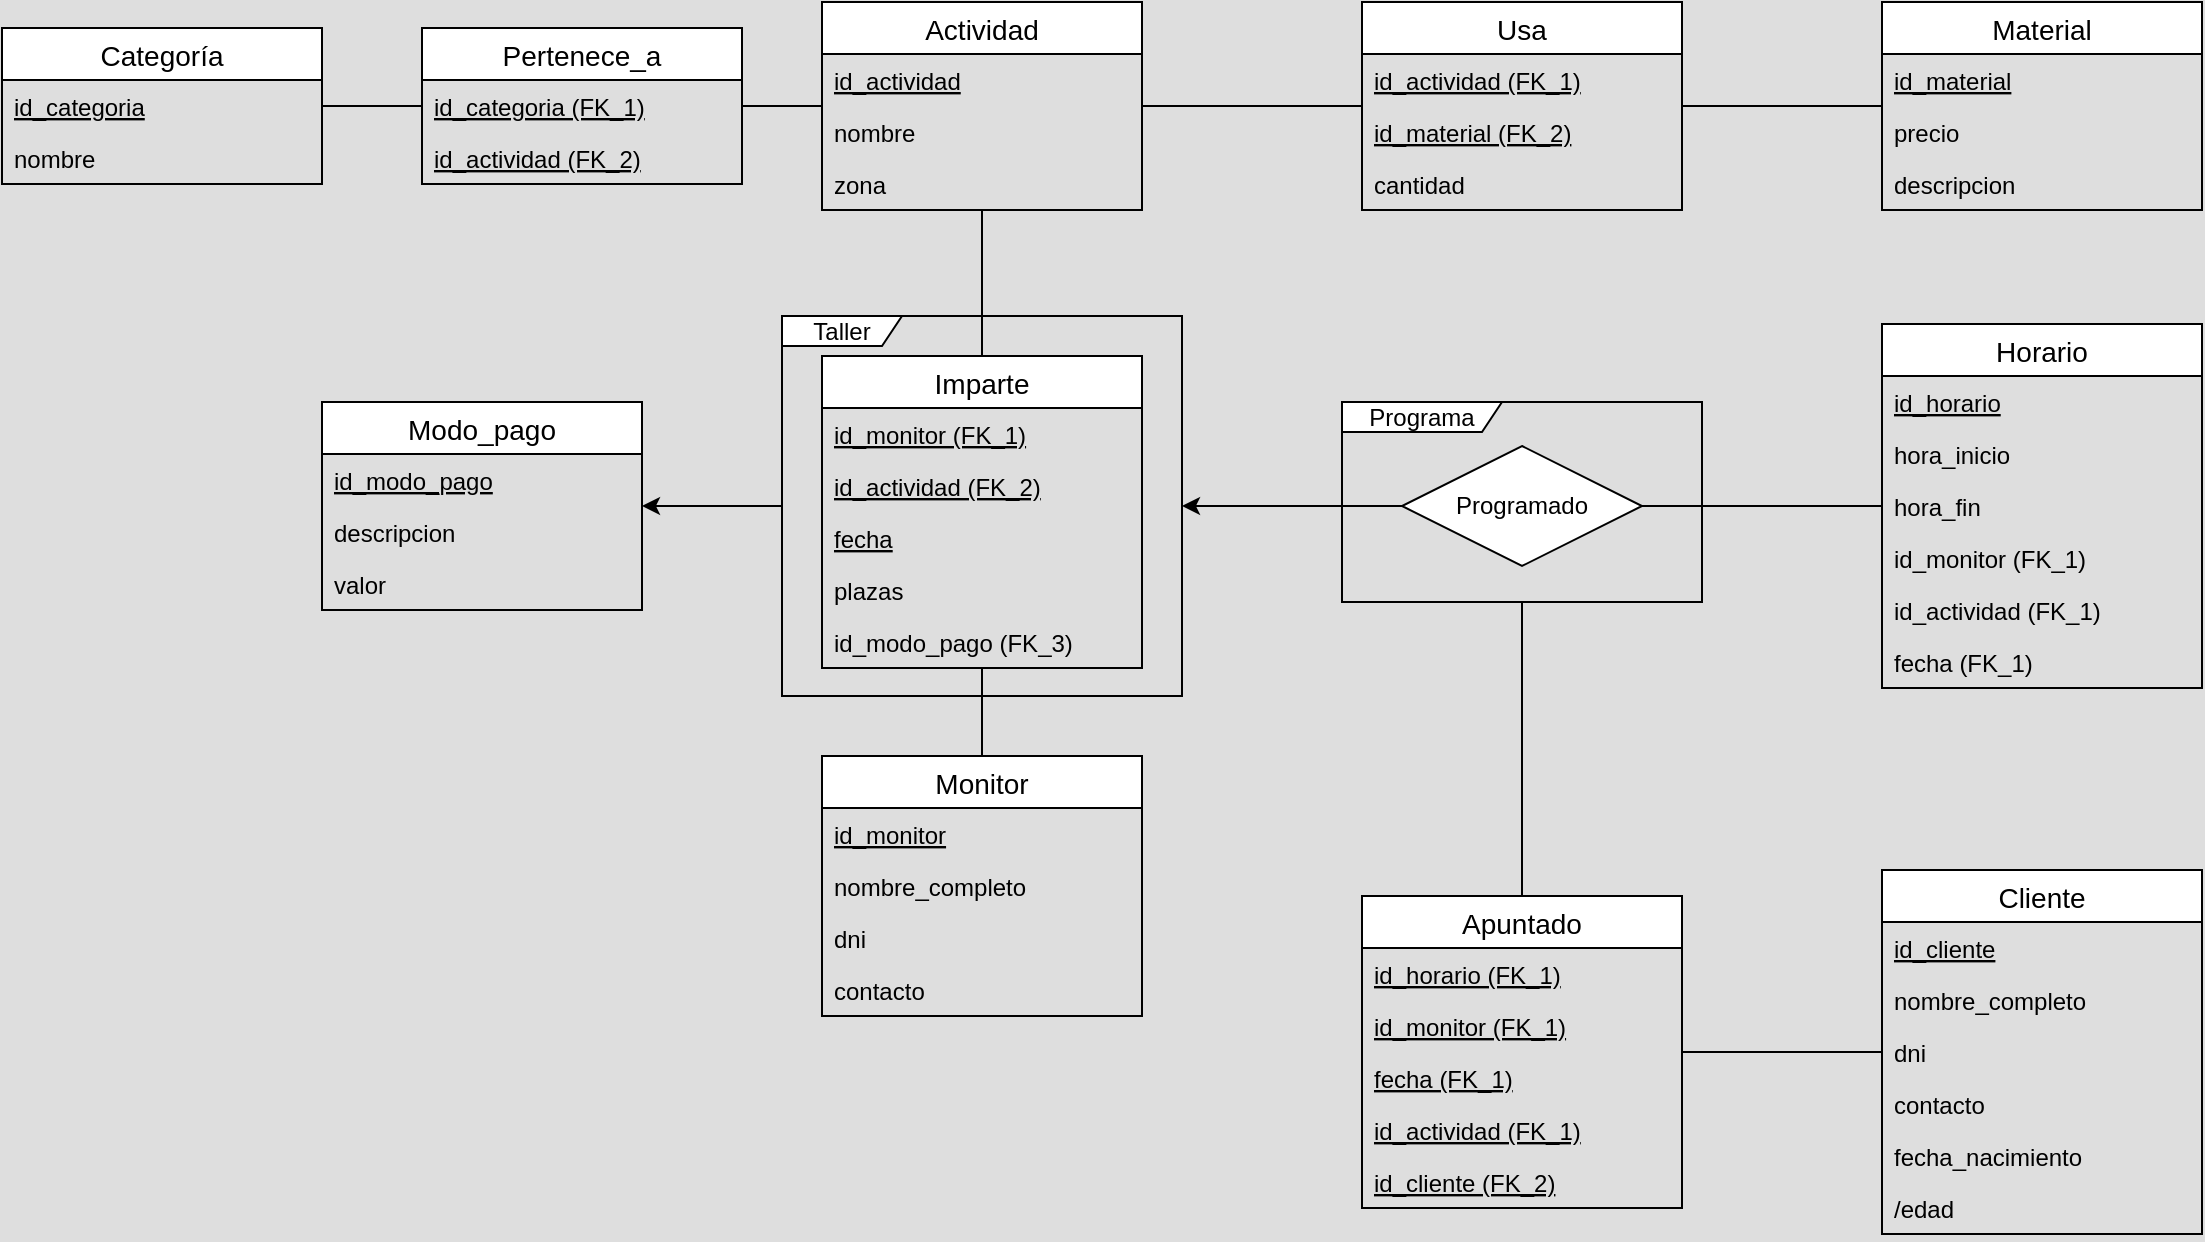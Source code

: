 <mxfile version="13.0.1" type="device"><diagram id="tX625Il0YWmtK7ISpHqI" name="Page-1"><mxGraphModel dx="1278" dy="960" grid="1" gridSize="10" guides="1" tooltips="1" connect="1" arrows="1" fold="1" page="1" pageScale="1" pageWidth="1169" pageHeight="827" background="#DEDEDE" math="0" shadow="0"><root><mxCell id="0"/><mxCell id="1" parent="0"/><mxCell id="6Z5-7HSRxszohHf6fz1V-97" style="edgeStyle=orthogonalEdgeStyle;rounded=0;orthogonalLoop=1;jettySize=auto;html=1;startArrow=none;startFill=0;endArrow=none;endFill=0;" parent="1" source="lGZbz-j92Valycv_4Ji7-32" target="lGZbz-j92Valycv_4Ji7-36" edge="1"><mxGeometry relative="1" as="geometry"><mxPoint x="475" y="155" as="sourcePoint"/><mxPoint x="400" y="155" as="targetPoint"/></mxGeometry></mxCell><mxCell id="6Z5-7HSRxszohHf6fz1V-47" style="edgeStyle=orthogonalEdgeStyle;rounded=0;orthogonalLoop=1;jettySize=auto;html=1;endArrow=none;endFill=0;" parent="1" source="lGZbz-j92Valycv_4Ji7-41" target="lGZbz-j92Valycv_4Ji7-32" edge="1"><mxGeometry relative="1" as="geometry"><mxPoint x="525" y="300" as="sourcePoint"/><mxPoint x="525" y="175" as="targetPoint"/></mxGeometry></mxCell><mxCell id="6Z5-7HSRxszohHf6fz1V-48" style="edgeStyle=orthogonalEdgeStyle;rounded=0;orthogonalLoop=1;jettySize=auto;html=1;endArrow=none;endFill=0;" parent="1" source="lGZbz-j92Valycv_4Ji7-41" target="lGZbz-j92Valycv_4Ji7-27" edge="1"><mxGeometry relative="1" as="geometry"><mxPoint x="525" y="360" as="sourcePoint"/><mxPoint x="525" y="460" as="targetPoint"/></mxGeometry></mxCell><mxCell id="6Z5-7HSRxszohHf6fz1V-46" style="edgeStyle=orthogonalEdgeStyle;rounded=0;orthogonalLoop=1;jettySize=auto;html=1;endArrow=none;endFill=0;" parent="1" source="1VGagLuZPn4P4xrybSvI-1" target="lGZbz-j92Valycv_4Ji7-7" edge="1"><mxGeometry relative="1" as="geometry"><mxPoint x="895" y="155" as="targetPoint"/><mxPoint x="775" y="155" as="sourcePoint"/></mxGeometry></mxCell><mxCell id="6Z5-7HSRxszohHf6fz1V-49" style="edgeStyle=orthogonalEdgeStyle;rounded=0;orthogonalLoop=1;jettySize=auto;html=1;endArrow=none;endFill=0;" parent="1" source="1VGagLuZPn4P4xrybSvI-1" target="lGZbz-j92Valycv_4Ji7-32" edge="1"><mxGeometry relative="1" as="geometry"><mxPoint x="575" y="155" as="targetPoint"/><mxPoint x="655" y="155" as="sourcePoint"/></mxGeometry></mxCell><mxCell id="6Z5-7HSRxszohHf6fz1V-61" style="edgeStyle=orthogonalEdgeStyle;rounded=0;orthogonalLoop=1;jettySize=auto;html=1;endArrow=none;endFill=0;startArrow=classic;startFill=1;" parent="1" source="lGZbz-j92Valycv_4Ji7-16" target="6Z5-7HSRxszohHf6fz1V-54" edge="1"><mxGeometry relative="1" as="geometry"><mxPoint x="95" y="330" as="sourcePoint"/></mxGeometry></mxCell><mxCell id="6Z5-7HSRxszohHf6fz1V-54" value="Taller" style="shape=umlFrame;whiteSpace=wrap;html=1;width=60;height=15;" parent="1" vertex="1"><mxGeometry x="425" y="260" width="200" height="190" as="geometry"/></mxCell><mxCell id="6Z5-7HSRxszohHf6fz1V-69" style="edgeStyle=orthogonalEdgeStyle;rounded=0;orthogonalLoop=1;jettySize=auto;html=1;startArrow=none;startFill=0;endArrow=none;endFill=0;" parent="1" source="lGZbz-j92Valycv_4Ji7-61" target="lGZbz-j92Valycv_4Ji7-20" edge="1"><mxGeometry relative="1" as="geometry"><mxPoint x="-75.0" y="590" as="targetPoint"/></mxGeometry></mxCell><mxCell id="6Z5-7HSRxszohHf6fz1V-149" style="edgeStyle=orthogonalEdgeStyle;rounded=0;orthogonalLoop=1;jettySize=auto;html=1;startArrow=none;startFill=0;endArrow=none;endFill=0;" parent="1" source="lGZbz-j92Valycv_4Ji7-61" target="6Z5-7HSRxszohHf6fz1V-140" edge="1"><mxGeometry relative="1" as="geometry"/></mxCell><mxCell id="6Z5-7HSRxszohHf6fz1V-98" style="edgeStyle=orthogonalEdgeStyle;rounded=0;orthogonalLoop=1;jettySize=auto;html=1;startArrow=none;startFill=0;endArrow=none;endFill=0;entryX=1;entryY=0.5;entryDx=0;entryDy=0;" parent="1" source="lGZbz-j92Valycv_4Ji7-36" target="lGZbz-j92Valycv_4Ji7-4" edge="1"><mxGeometry relative="1" as="geometry"><mxPoint x="280" y="155" as="sourcePoint"/><mxPoint x="195" y="155" as="targetPoint"/></mxGeometry></mxCell><mxCell id="6Z5-7HSRxszohHf6fz1V-123" style="edgeStyle=orthogonalEdgeStyle;rounded=0;orthogonalLoop=1;jettySize=auto;html=1;startArrow=none;startFill=0;endArrow=none;endFill=0;" parent="1" source="6Z5-7HSRxszohHf6fz1V-121" target="lGZbz-j92Valycv_4Ji7-12" edge="1"><mxGeometry relative="1" as="geometry"><mxPoint x="1005" y="355" as="targetPoint"/></mxGeometry></mxCell><mxCell id="6Z5-7HSRxszohHf6fz1V-148" style="edgeStyle=orthogonalEdgeStyle;rounded=0;orthogonalLoop=1;jettySize=auto;html=1;startArrow=none;startFill=0;endArrow=classic;endFill=1;" parent="1" source="6Z5-7HSRxszohHf6fz1V-121" target="6Z5-7HSRxszohHf6fz1V-54" edge="1"><mxGeometry relative="1" as="geometry"/></mxCell><mxCell id="6Z5-7HSRxszohHf6fz1V-121" value="Programado" style="shape=rhombus;perimeter=rhombusPerimeter;whiteSpace=wrap;html=1;align=center;" parent="1" vertex="1"><mxGeometry x="735" y="325" width="120" height="60" as="geometry"/></mxCell><mxCell id="6Z5-7HSRxszohHf6fz1V-140" value="Programa" style="shape=umlFrame;whiteSpace=wrap;html=1;width=80;height=15;" parent="1" vertex="1"><mxGeometry x="705" y="303" width="180" height="100" as="geometry"/></mxCell><mxCell id="lGZbz-j92Valycv_4Ji7-36" value="Pertenece_a" style="swimlane;fontStyle=0;childLayout=stackLayout;horizontal=1;startSize=26;horizontalStack=0;resizeParent=1;resizeParentMax=0;resizeLast=0;collapsible=1;marginBottom=0;align=center;fontSize=14;" parent="1" vertex="1"><mxGeometry x="245" y="116" width="160" height="78" as="geometry"/></mxCell><mxCell id="lGZbz-j92Valycv_4Ji7-37" value="id_categoria (FK_1)" style="text;strokeColor=none;fillColor=none;spacingLeft=4;spacingRight=4;overflow=hidden;rotatable=0;points=[[0,0.5],[1,0.5]];portConstraint=eastwest;fontSize=12;fontStyle=4" parent="lGZbz-j92Valycv_4Ji7-36" vertex="1"><mxGeometry y="26" width="160" height="26" as="geometry"/></mxCell><mxCell id="lGZbz-j92Valycv_4Ji7-38" value="id_actividad (FK_2)" style="text;strokeColor=none;fillColor=none;spacingLeft=4;spacingRight=4;overflow=hidden;rotatable=0;points=[[0,0.5],[1,0.5]];portConstraint=eastwest;fontSize=12;fontStyle=4" parent="lGZbz-j92Valycv_4Ji7-36" vertex="1"><mxGeometry y="52" width="160" height="26" as="geometry"/></mxCell><mxCell id="lGZbz-j92Valycv_4Ji7-3" value="Categoría" style="swimlane;fontStyle=0;childLayout=stackLayout;horizontal=1;startSize=26;horizontalStack=0;resizeParent=1;resizeParentMax=0;resizeLast=0;collapsible=1;marginBottom=0;align=center;fontSize=14;" parent="1" vertex="1"><mxGeometry x="35" y="116" width="160" height="78" as="geometry"/></mxCell><mxCell id="lGZbz-j92Valycv_4Ji7-4" value="id_categoria" style="text;strokeColor=none;fillColor=none;spacingLeft=4;spacingRight=4;overflow=hidden;rotatable=0;points=[[0,0.5],[1,0.5]];portConstraint=eastwest;fontSize=12;fontStyle=4" parent="lGZbz-j92Valycv_4Ji7-3" vertex="1"><mxGeometry y="26" width="160" height="26" as="geometry"/></mxCell><mxCell id="lGZbz-j92Valycv_4Ji7-5" value="nombre" style="text;strokeColor=none;fillColor=none;spacingLeft=4;spacingRight=4;overflow=hidden;rotatable=0;points=[[0,0.5],[1,0.5]];portConstraint=eastwest;fontSize=12;" parent="lGZbz-j92Valycv_4Ji7-3" vertex="1"><mxGeometry y="52" width="160" height="26" as="geometry"/></mxCell><mxCell id="lGZbz-j92Valycv_4Ji7-27" value="Monitor" style="swimlane;fontStyle=0;childLayout=stackLayout;horizontal=1;startSize=26;horizontalStack=0;resizeParent=1;resizeParentMax=0;resizeLast=0;collapsible=1;marginBottom=0;align=center;fontSize=14;" parent="1" vertex="1"><mxGeometry x="445" y="480" width="160" height="130" as="geometry"/></mxCell><mxCell id="lGZbz-j92Valycv_4Ji7-28" value="id_monitor" style="text;strokeColor=none;fillColor=none;spacingLeft=4;spacingRight=4;overflow=hidden;rotatable=0;points=[[0,0.5],[1,0.5]];portConstraint=eastwest;fontSize=12;fontStyle=4" parent="lGZbz-j92Valycv_4Ji7-27" vertex="1"><mxGeometry y="26" width="160" height="26" as="geometry"/></mxCell><mxCell id="lGZbz-j92Valycv_4Ji7-29" value="nombre_completo" style="text;strokeColor=none;fillColor=none;spacingLeft=4;spacingRight=4;overflow=hidden;rotatable=0;points=[[0,0.5],[1,0.5]];portConstraint=eastwest;fontSize=12;" parent="lGZbz-j92Valycv_4Ji7-27" vertex="1"><mxGeometry y="52" width="160" height="26" as="geometry"/></mxCell><mxCell id="lGZbz-j92Valycv_4Ji7-30" value="dni" style="text;strokeColor=none;fillColor=none;spacingLeft=4;spacingRight=4;overflow=hidden;rotatable=0;points=[[0,0.5],[1,0.5]];portConstraint=eastwest;fontSize=12;" parent="lGZbz-j92Valycv_4Ji7-27" vertex="1"><mxGeometry y="78" width="160" height="26" as="geometry"/></mxCell><mxCell id="lGZbz-j92Valycv_4Ji7-31" value="contacto" style="text;strokeColor=none;fillColor=none;spacingLeft=4;spacingRight=4;overflow=hidden;rotatable=0;points=[[0,0.5],[1,0.5]];portConstraint=eastwest;fontSize=12;" parent="lGZbz-j92Valycv_4Ji7-27" vertex="1"><mxGeometry y="104" width="160" height="26" as="geometry"/></mxCell><mxCell id="lGZbz-j92Valycv_4Ji7-32" value="Actividad" style="swimlane;fontStyle=0;childLayout=stackLayout;horizontal=1;startSize=26;horizontalStack=0;resizeParent=1;resizeParentMax=0;resizeLast=0;collapsible=1;marginBottom=0;align=center;fontSize=14;" parent="1" vertex="1"><mxGeometry x="445" y="103" width="160" height="104" as="geometry"/></mxCell><mxCell id="lGZbz-j92Valycv_4Ji7-33" value="id_actividad" style="text;strokeColor=none;fillColor=none;spacingLeft=4;spacingRight=4;overflow=hidden;rotatable=0;points=[[0,0.5],[1,0.5]];portConstraint=eastwest;fontSize=12;fontStyle=4" parent="lGZbz-j92Valycv_4Ji7-32" vertex="1"><mxGeometry y="26" width="160" height="26" as="geometry"/></mxCell><mxCell id="lGZbz-j92Valycv_4Ji7-34" value="nombre" style="text;strokeColor=none;fillColor=none;spacingLeft=4;spacingRight=4;overflow=hidden;rotatable=0;points=[[0,0.5],[1,0.5]];portConstraint=eastwest;fontSize=12;" parent="lGZbz-j92Valycv_4Ji7-32" vertex="1"><mxGeometry y="52" width="160" height="26" as="geometry"/></mxCell><mxCell id="lGZbz-j92Valycv_4Ji7-35" value="zona" style="text;strokeColor=none;fillColor=none;spacingLeft=4;spacingRight=4;overflow=hidden;rotatable=0;points=[[0,0.5],[1,0.5]];portConstraint=eastwest;fontSize=12;" parent="lGZbz-j92Valycv_4Ji7-32" vertex="1"><mxGeometry y="78" width="160" height="26" as="geometry"/></mxCell><mxCell id="lGZbz-j92Valycv_4Ji7-16" value="Modo_pago" style="swimlane;fontStyle=0;childLayout=stackLayout;horizontal=1;startSize=26;horizontalStack=0;resizeParent=1;resizeParentMax=0;resizeLast=0;collapsible=1;marginBottom=0;align=center;fontSize=14;" parent="1" vertex="1"><mxGeometry x="195" y="303" width="160" height="104" as="geometry"/></mxCell><mxCell id="lGZbz-j92Valycv_4Ji7-17" value="id_modo_pago" style="text;strokeColor=none;fillColor=none;spacingLeft=4;spacingRight=4;overflow=hidden;rotatable=0;points=[[0,0.5],[1,0.5]];portConstraint=eastwest;fontSize=12;fontStyle=4" parent="lGZbz-j92Valycv_4Ji7-16" vertex="1"><mxGeometry y="26" width="160" height="26" as="geometry"/></mxCell><mxCell id="lGZbz-j92Valycv_4Ji7-18" value="descripcion" style="text;strokeColor=none;fillColor=none;spacingLeft=4;spacingRight=4;overflow=hidden;rotatable=0;points=[[0,0.5],[1,0.5]];portConstraint=eastwest;fontSize=12;" parent="lGZbz-j92Valycv_4Ji7-16" vertex="1"><mxGeometry y="52" width="160" height="26" as="geometry"/></mxCell><mxCell id="lGZbz-j92Valycv_4Ji7-19" value="valor" style="text;strokeColor=none;fillColor=none;spacingLeft=4;spacingRight=4;overflow=hidden;rotatable=0;points=[[0,0.5],[1,0.5]];portConstraint=eastwest;fontSize=12;" parent="lGZbz-j92Valycv_4Ji7-16" vertex="1"><mxGeometry y="78" width="160" height="26" as="geometry"/></mxCell><mxCell id="lGZbz-j92Valycv_4Ji7-12" value="Horario" style="swimlane;fontStyle=0;childLayout=stackLayout;horizontal=1;startSize=26;horizontalStack=0;resizeParent=1;resizeParentMax=0;resizeLast=0;collapsible=1;marginBottom=0;align=center;fontSize=14;" parent="1" vertex="1"><mxGeometry x="975" y="264" width="160" height="182" as="geometry"/></mxCell><mxCell id="lGZbz-j92Valycv_4Ji7-13" value="id_horario" style="text;strokeColor=none;fillColor=none;spacingLeft=4;spacingRight=4;overflow=hidden;rotatable=0;points=[[0,0.5],[1,0.5]];portConstraint=eastwest;fontSize=12;fontStyle=4" parent="lGZbz-j92Valycv_4Ji7-12" vertex="1"><mxGeometry y="26" width="160" height="26" as="geometry"/></mxCell><mxCell id="lGZbz-j92Valycv_4Ji7-14" value="hora_inicio" style="text;strokeColor=none;fillColor=none;spacingLeft=4;spacingRight=4;overflow=hidden;rotatable=0;points=[[0,0.5],[1,0.5]];portConstraint=eastwest;fontSize=12;" parent="lGZbz-j92Valycv_4Ji7-12" vertex="1"><mxGeometry y="52" width="160" height="26" as="geometry"/></mxCell><mxCell id="lGZbz-j92Valycv_4Ji7-58" value="hora_fin" style="text;strokeColor=none;fillColor=none;spacingLeft=4;spacingRight=4;overflow=hidden;rotatable=0;points=[[0,0.5],[1,0.5]];portConstraint=eastwest;fontSize=12;" parent="lGZbz-j92Valycv_4Ji7-12" vertex="1"><mxGeometry y="78" width="160" height="26" as="geometry"/></mxCell><mxCell id="lGZbz-j92Valycv_4Ji7-59" value="id_monitor (FK_1)" style="text;strokeColor=none;fillColor=none;spacingLeft=4;spacingRight=4;overflow=hidden;rotatable=0;points=[[0,0.5],[1,0.5]];portConstraint=eastwest;fontSize=12;" parent="lGZbz-j92Valycv_4Ji7-12" vertex="1"><mxGeometry y="104" width="160" height="26" as="geometry"/></mxCell><mxCell id="lGZbz-j92Valycv_4Ji7-60" value="id_actividad (FK_1)" style="text;strokeColor=none;fillColor=none;spacingLeft=4;spacingRight=4;overflow=hidden;rotatable=0;points=[[0,0.5],[1,0.5]];portConstraint=eastwest;fontSize=12;" parent="lGZbz-j92Valycv_4Ji7-12" vertex="1"><mxGeometry y="130" width="160" height="26" as="geometry"/></mxCell><mxCell id="lGZbz-j92Valycv_4Ji7-15" value="fecha (FK_1)" style="text;strokeColor=none;fillColor=none;spacingLeft=4;spacingRight=4;overflow=hidden;rotatable=0;points=[[0,0.5],[1,0.5]];portConstraint=eastwest;fontSize=12;" parent="lGZbz-j92Valycv_4Ji7-12" vertex="1"><mxGeometry y="156" width="160" height="26" as="geometry"/></mxCell><mxCell id="lGZbz-j92Valycv_4Ji7-61" value="Apuntado" style="swimlane;fontStyle=0;childLayout=stackLayout;horizontal=1;startSize=26;horizontalStack=0;resizeParent=1;resizeParentMax=0;resizeLast=0;collapsible=1;marginBottom=0;align=center;fontSize=14;" parent="1" vertex="1"><mxGeometry x="715" y="550" width="160" height="156" as="geometry"/></mxCell><mxCell id="lGZbz-j92Valycv_4Ji7-70" value="id_horario (FK_1)" style="text;strokeColor=none;fillColor=none;spacingLeft=4;spacingRight=4;overflow=hidden;rotatable=0;points=[[0,0.5],[1,0.5]];portConstraint=eastwest;fontSize=12;fontStyle=4" parent="lGZbz-j92Valycv_4Ji7-61" vertex="1"><mxGeometry y="26" width="160" height="26" as="geometry"/></mxCell><mxCell id="lGZbz-j92Valycv_4Ji7-71" value="id_monitor (FK_1)" style="text;strokeColor=none;fillColor=none;spacingLeft=4;spacingRight=4;overflow=hidden;rotatable=0;points=[[0,0.5],[1,0.5]];portConstraint=eastwest;fontSize=12;fontStyle=4" parent="lGZbz-j92Valycv_4Ji7-61" vertex="1"><mxGeometry y="52" width="160" height="26" as="geometry"/></mxCell><mxCell id="lGZbz-j92Valycv_4Ji7-73" value="fecha (FK_1)" style="text;strokeColor=none;fillColor=none;spacingLeft=4;spacingRight=4;overflow=hidden;rotatable=0;points=[[0,0.5],[1,0.5]];portConstraint=eastwest;fontSize=12;fontStyle=4" parent="lGZbz-j92Valycv_4Ji7-61" vertex="1"><mxGeometry y="78" width="160" height="26" as="geometry"/></mxCell><mxCell id="lGZbz-j92Valycv_4Ji7-72" value="id_actividad (FK_1)" style="text;strokeColor=none;fillColor=none;spacingLeft=4;spacingRight=4;overflow=hidden;rotatable=0;points=[[0,0.5],[1,0.5]];portConstraint=eastwest;fontSize=12;fontStyle=4" parent="lGZbz-j92Valycv_4Ji7-61" vertex="1"><mxGeometry y="104" width="160" height="26" as="geometry"/></mxCell><mxCell id="lGZbz-j92Valycv_4Ji7-62" value="id_cliente (FK_2)" style="text;strokeColor=none;fillColor=none;spacingLeft=4;spacingRight=4;overflow=hidden;rotatable=0;points=[[0,0.5],[1,0.5]];portConstraint=eastwest;fontSize=12;fontStyle=4" parent="lGZbz-j92Valycv_4Ji7-61" vertex="1"><mxGeometry y="130" width="160" height="26" as="geometry"/></mxCell><mxCell id="lGZbz-j92Valycv_4Ji7-20" value="Cliente" style="swimlane;fontStyle=0;childLayout=stackLayout;horizontal=1;startSize=26;horizontalStack=0;resizeParent=1;resizeParentMax=0;resizeLast=0;collapsible=1;marginBottom=0;align=center;fontSize=14;" parent="1" vertex="1"><mxGeometry x="975" y="537" width="160" height="182" as="geometry"/></mxCell><mxCell id="lGZbz-j92Valycv_4Ji7-21" value="id_cliente" style="text;strokeColor=none;fillColor=none;spacingLeft=4;spacingRight=4;overflow=hidden;rotatable=0;points=[[0,0.5],[1,0.5]];portConstraint=eastwest;fontSize=12;fontStyle=4" parent="lGZbz-j92Valycv_4Ji7-20" vertex="1"><mxGeometry y="26" width="160" height="26" as="geometry"/></mxCell><mxCell id="lGZbz-j92Valycv_4Ji7-22" value="nombre_completo" style="text;strokeColor=none;fillColor=none;spacingLeft=4;spacingRight=4;overflow=hidden;rotatable=0;points=[[0,0.5],[1,0.5]];portConstraint=eastwest;fontSize=12;" parent="lGZbz-j92Valycv_4Ji7-20" vertex="1"><mxGeometry y="52" width="160" height="26" as="geometry"/></mxCell><mxCell id="lGZbz-j92Valycv_4Ji7-23" value="dni" style="text;strokeColor=none;fillColor=none;spacingLeft=4;spacingRight=4;overflow=hidden;rotatable=0;points=[[0,0.5],[1,0.5]];portConstraint=eastwest;fontSize=12;" parent="lGZbz-j92Valycv_4Ji7-20" vertex="1"><mxGeometry y="78" width="160" height="26" as="geometry"/></mxCell><mxCell id="lGZbz-j92Valycv_4Ji7-25" value="contacto" style="text;strokeColor=none;fillColor=none;spacingLeft=4;spacingRight=4;overflow=hidden;rotatable=0;points=[[0,0.5],[1,0.5]];portConstraint=eastwest;fontSize=12;" parent="lGZbz-j92Valycv_4Ji7-20" vertex="1"><mxGeometry y="104" width="160" height="26" as="geometry"/></mxCell><mxCell id="lGZbz-j92Valycv_4Ji7-26" value="fecha_nacimiento" style="text;strokeColor=none;fillColor=none;spacingLeft=4;spacingRight=4;overflow=hidden;rotatable=0;points=[[0,0.5],[1,0.5]];portConstraint=eastwest;fontSize=12;" parent="lGZbz-j92Valycv_4Ji7-20" vertex="1"><mxGeometry y="130" width="160" height="26" as="geometry"/></mxCell><mxCell id="lGZbz-j92Valycv_4Ji7-24" value="/edad" style="text;strokeColor=none;fillColor=none;spacingLeft=4;spacingRight=4;overflow=hidden;rotatable=0;points=[[0,0.5],[1,0.5]];portConstraint=eastwest;fontSize=12;" parent="lGZbz-j92Valycv_4Ji7-20" vertex="1"><mxGeometry y="156" width="160" height="26" as="geometry"/></mxCell><mxCell id="1VGagLuZPn4P4xrybSvI-1" value="Usa" style="swimlane;fontStyle=0;childLayout=stackLayout;horizontal=1;startSize=26;horizontalStack=0;resizeParent=1;resizeParentMax=0;resizeLast=0;collapsible=1;marginBottom=0;align=center;fontSize=14;" vertex="1" parent="1"><mxGeometry x="715" y="103" width="160" height="104" as="geometry"/></mxCell><mxCell id="1VGagLuZPn4P4xrybSvI-2" value="id_actividad (FK_1)" style="text;strokeColor=none;fillColor=none;spacingLeft=4;spacingRight=4;overflow=hidden;rotatable=0;points=[[0,0.5],[1,0.5]];portConstraint=eastwest;fontSize=12;fontStyle=4" vertex="1" parent="1VGagLuZPn4P4xrybSvI-1"><mxGeometry y="26" width="160" height="26" as="geometry"/></mxCell><mxCell id="1VGagLuZPn4P4xrybSvI-3" value="id_material (FK_2)" style="text;strokeColor=none;fillColor=none;spacingLeft=4;spacingRight=4;overflow=hidden;rotatable=0;points=[[0,0.5],[1,0.5]];portConstraint=eastwest;fontSize=12;fontStyle=4" vertex="1" parent="1VGagLuZPn4P4xrybSvI-1"><mxGeometry y="52" width="160" height="26" as="geometry"/></mxCell><mxCell id="lGZbz-j92Valycv_4Ji7-11" value="cantidad" style="text;strokeColor=none;fillColor=none;spacingLeft=4;spacingRight=4;overflow=hidden;rotatable=0;points=[[0,0.5],[1,0.5]];portConstraint=eastwest;fontSize=12;" parent="1VGagLuZPn4P4xrybSvI-1" vertex="1"><mxGeometry y="78" width="160" height="26" as="geometry"/></mxCell><mxCell id="lGZbz-j92Valycv_4Ji7-7" value="Material" style="swimlane;fontStyle=0;childLayout=stackLayout;horizontal=1;startSize=26;horizontalStack=0;resizeParent=1;resizeParentMax=0;resizeLast=0;collapsible=1;marginBottom=0;align=center;fontSize=14;" parent="1" vertex="1"><mxGeometry x="975" y="103" width="160" height="104" as="geometry"/></mxCell><mxCell id="lGZbz-j92Valycv_4Ji7-8" value="id_material" style="text;strokeColor=none;fillColor=none;spacingLeft=4;spacingRight=4;overflow=hidden;rotatable=0;points=[[0,0.5],[1,0.5]];portConstraint=eastwest;fontSize=12;fontStyle=4" parent="lGZbz-j92Valycv_4Ji7-7" vertex="1"><mxGeometry y="26" width="160" height="26" as="geometry"/></mxCell><mxCell id="lGZbz-j92Valycv_4Ji7-9" value="precio" style="text;strokeColor=none;fillColor=none;spacingLeft=4;spacingRight=4;overflow=hidden;rotatable=0;points=[[0,0.5],[1,0.5]];portConstraint=eastwest;fontSize=12;" parent="lGZbz-j92Valycv_4Ji7-7" vertex="1"><mxGeometry y="52" width="160" height="26" as="geometry"/></mxCell><mxCell id="lGZbz-j92Valycv_4Ji7-10" value="descripcion" style="text;strokeColor=none;fillColor=none;spacingLeft=4;spacingRight=4;overflow=hidden;rotatable=0;points=[[0,0.5],[1,0.5]];portConstraint=eastwest;fontSize=12;" parent="lGZbz-j92Valycv_4Ji7-7" vertex="1"><mxGeometry y="78" width="160" height="26" as="geometry"/></mxCell><mxCell id="lGZbz-j92Valycv_4Ji7-41" value="Imparte" style="swimlane;fontStyle=0;childLayout=stackLayout;horizontal=1;startSize=26;horizontalStack=0;resizeParent=1;resizeParentMax=0;resizeLast=0;collapsible=1;marginBottom=0;align=center;fontSize=14;" parent="1" vertex="1"><mxGeometry x="445" y="280" width="160" height="156" as="geometry"/></mxCell><mxCell id="lGZbz-j92Valycv_4Ji7-42" value="id_monitor (FK_1)" style="text;strokeColor=none;fillColor=none;spacingLeft=4;spacingRight=4;overflow=hidden;rotatable=0;points=[[0,0.5],[1,0.5]];portConstraint=eastwest;fontSize=12;fontStyle=4" parent="lGZbz-j92Valycv_4Ji7-41" vertex="1"><mxGeometry y="26" width="160" height="26" as="geometry"/></mxCell><mxCell id="lGZbz-j92Valycv_4Ji7-43" value="id_actividad (FK_2)" style="text;strokeColor=none;fillColor=none;spacingLeft=4;spacingRight=4;overflow=hidden;rotatable=0;points=[[0,0.5],[1,0.5]];portConstraint=eastwest;fontSize=12;fontStyle=4" parent="lGZbz-j92Valycv_4Ji7-41" vertex="1"><mxGeometry y="52" width="160" height="26" as="geometry"/></mxCell><mxCell id="lGZbz-j92Valycv_4Ji7-44" value="fecha" style="text;strokeColor=none;fillColor=none;spacingLeft=4;spacingRight=4;overflow=hidden;rotatable=0;points=[[0,0.5],[1,0.5]];portConstraint=eastwest;fontSize=12;fontStyle=4" parent="lGZbz-j92Valycv_4Ji7-41" vertex="1"><mxGeometry y="78" width="160" height="26" as="geometry"/></mxCell><mxCell id="lGZbz-j92Valycv_4Ji7-53" value="plazas" style="text;strokeColor=none;fillColor=none;spacingLeft=4;spacingRight=4;overflow=hidden;rotatable=0;points=[[0,0.5],[1,0.5]];portConstraint=eastwest;fontSize=12;" parent="lGZbz-j92Valycv_4Ji7-41" vertex="1"><mxGeometry y="104" width="160" height="26" as="geometry"/></mxCell><mxCell id="1VGagLuZPn4P4xrybSvI-5" value="id_modo_pago (FK_3)" style="text;strokeColor=none;fillColor=none;spacingLeft=4;spacingRight=4;overflow=hidden;rotatable=0;points=[[0,0.5],[1,0.5]];portConstraint=eastwest;fontSize=12;" vertex="1" parent="lGZbz-j92Valycv_4Ji7-41"><mxGeometry y="130" width="160" height="26" as="geometry"/></mxCell></root></mxGraphModel></diagram></mxfile>